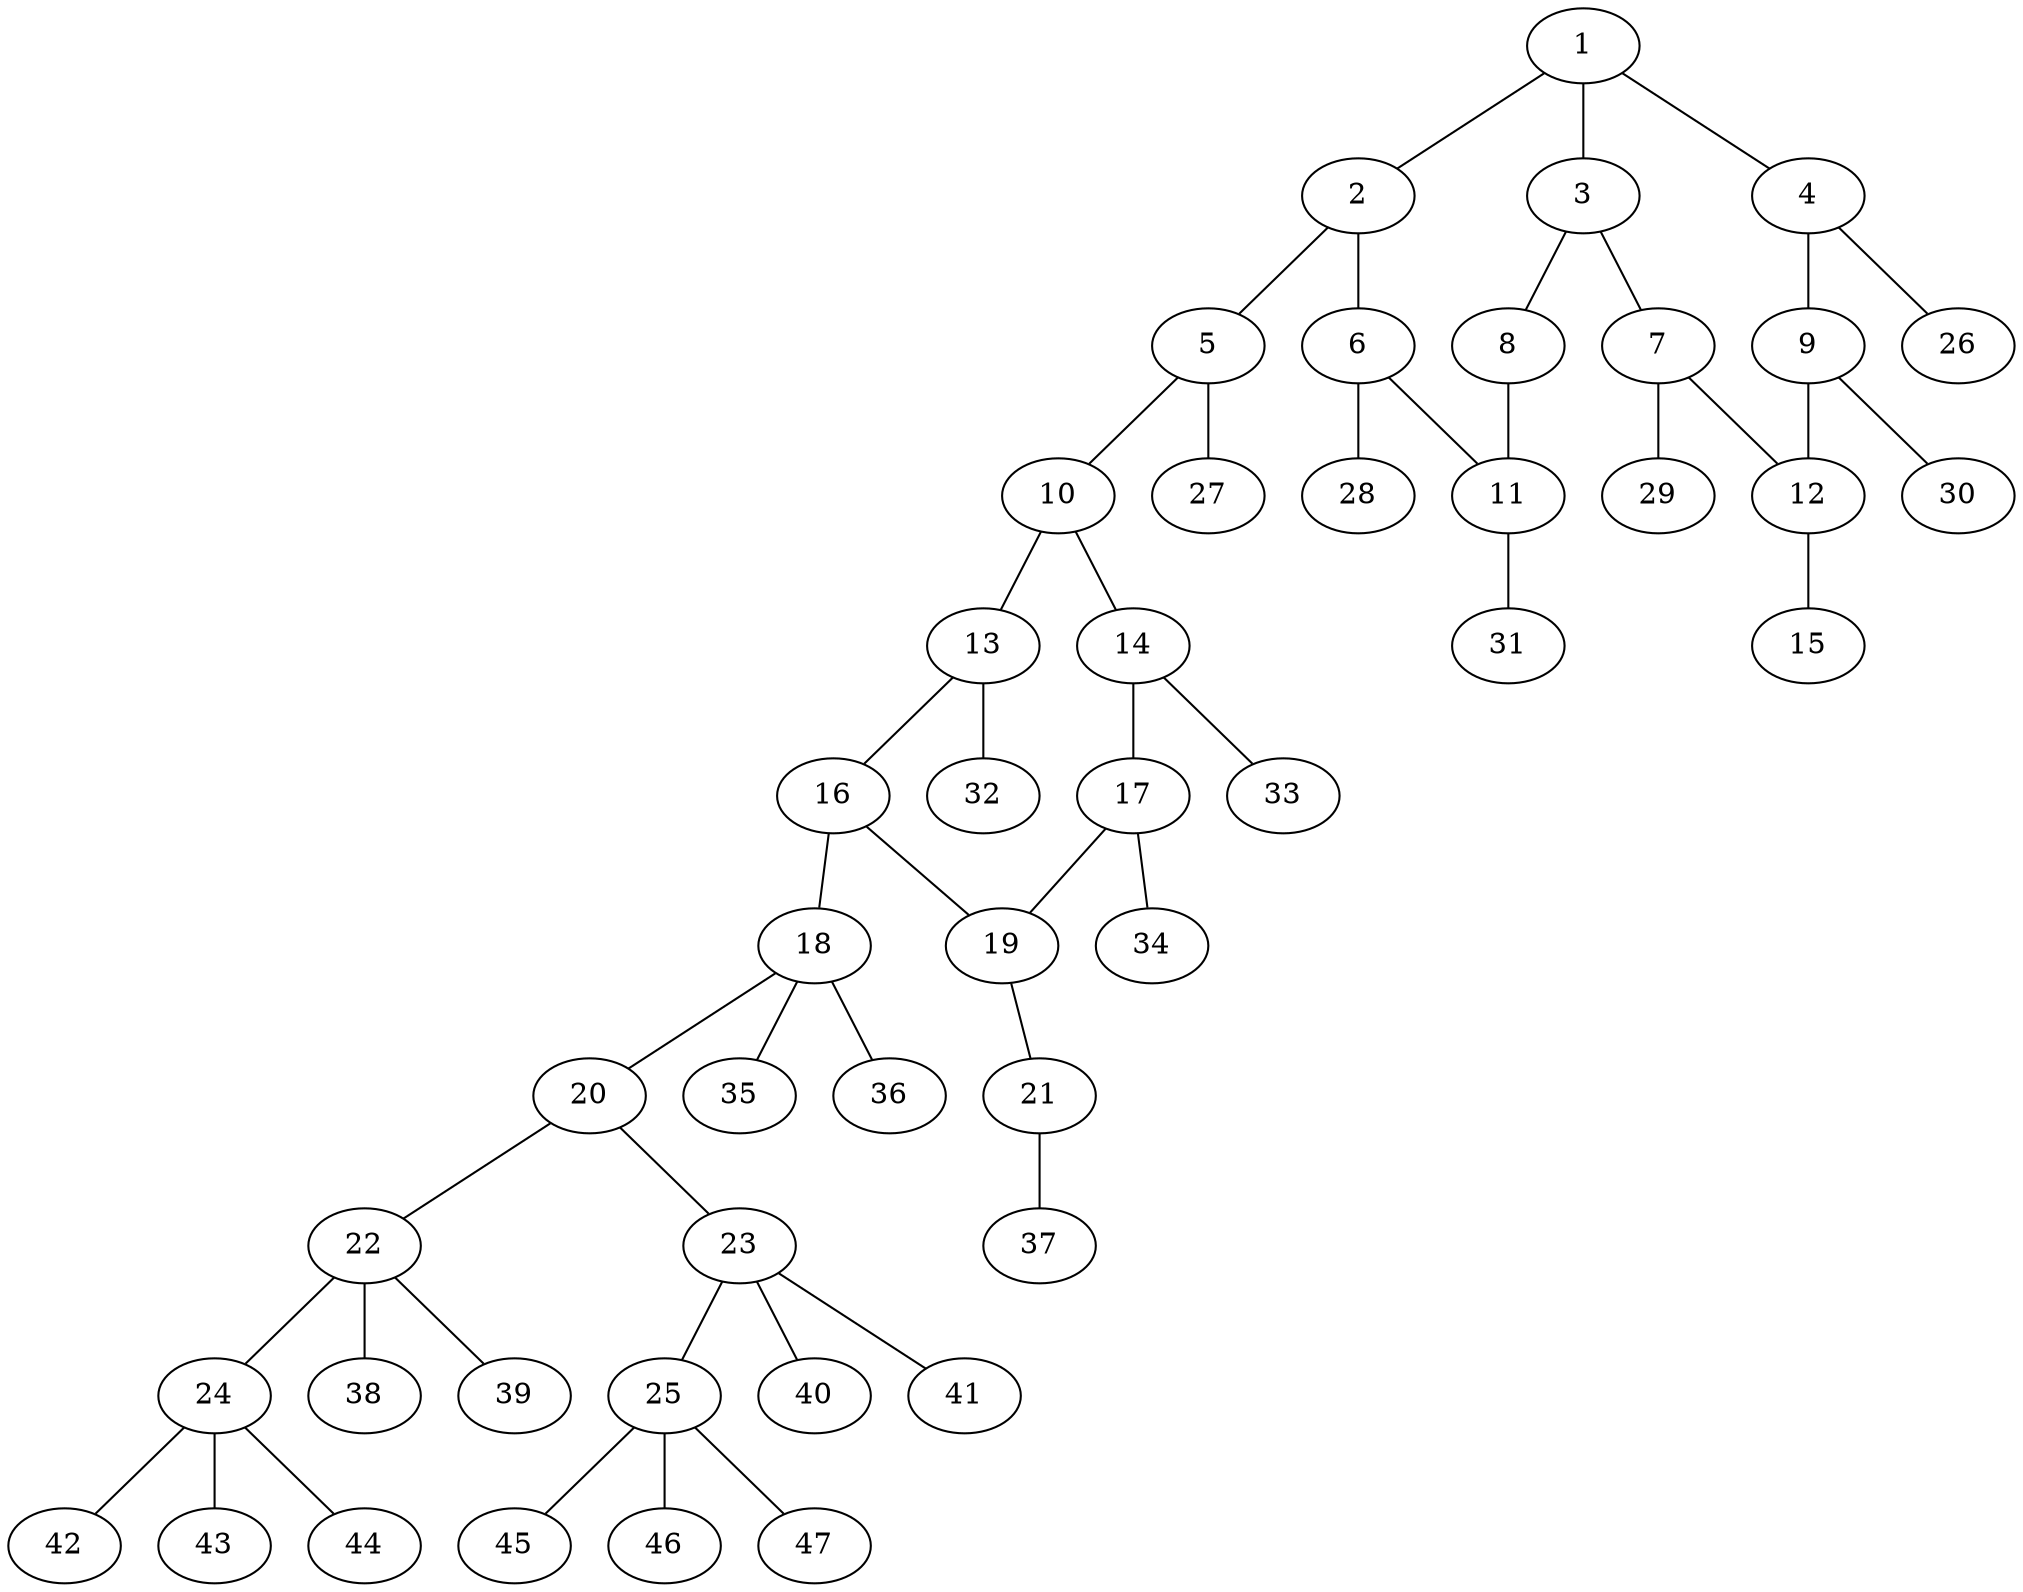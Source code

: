 graph molecule_3822 {
	1	 [chem=C];
	2	 [chem=C];
	1 -- 2	 [valence=1];
	3	 [chem=C];
	1 -- 3	 [valence=2];
	4	 [chem=C];
	1 -- 4	 [valence=1];
	5	 [chem=N];
	2 -- 5	 [valence=1];
	6	 [chem=C];
	2 -- 6	 [valence=2];
	7	 [chem=C];
	3 -- 7	 [valence=1];
	8	 [chem=N];
	3 -- 8	 [valence=1];
	9	 [chem=C];
	4 -- 9	 [valence=2];
	26	 [chem=H];
	4 -- 26	 [valence=1];
	10	 [chem=C];
	5 -- 10	 [valence=1];
	27	 [chem=H];
	5 -- 27	 [valence=1];
	11	 [chem=C];
	6 -- 11	 [valence=1];
	28	 [chem=H];
	6 -- 28	 [valence=1];
	12	 [chem=C];
	7 -- 12	 [valence=2];
	29	 [chem=H];
	7 -- 29	 [valence=1];
	8 -- 11	 [valence=2];
	9 -- 12	 [valence=1];
	30	 [chem=H];
	9 -- 30	 [valence=1];
	13	 [chem=C];
	10 -- 13	 [valence=1];
	14	 [chem=C];
	10 -- 14	 [valence=2];
	31	 [chem=H];
	11 -- 31	 [valence=1];
	15	 [chem=Cl];
	12 -- 15	 [valence=1];
	16	 [chem=C];
	13 -- 16	 [valence=2];
	32	 [chem=H];
	13 -- 32	 [valence=1];
	17	 [chem=C];
	14 -- 17	 [valence=1];
	33	 [chem=H];
	14 -- 33	 [valence=1];
	18	 [chem=C];
	16 -- 18	 [valence=1];
	19	 [chem=C];
	16 -- 19	 [valence=1];
	17 -- 19	 [valence=2];
	34	 [chem=H];
	17 -- 34	 [valence=1];
	20	 [chem=N];
	18 -- 20	 [valence=1];
	35	 [chem=H];
	18 -- 35	 [valence=1];
	36	 [chem=H];
	18 -- 36	 [valence=1];
	21	 [chem=O];
	19 -- 21	 [valence=1];
	22	 [chem=C];
	20 -- 22	 [valence=1];
	23	 [chem=C];
	20 -- 23	 [valence=1];
	37	 [chem=H];
	21 -- 37	 [valence=1];
	24	 [chem=C];
	22 -- 24	 [valence=1];
	38	 [chem=H];
	22 -- 38	 [valence=1];
	39	 [chem=H];
	22 -- 39	 [valence=1];
	25	 [chem=C];
	23 -- 25	 [valence=1];
	40	 [chem=H];
	23 -- 40	 [valence=1];
	41	 [chem=H];
	23 -- 41	 [valence=1];
	42	 [chem=H];
	24 -- 42	 [valence=1];
	43	 [chem=H];
	24 -- 43	 [valence=1];
	44	 [chem=H];
	24 -- 44	 [valence=1];
	45	 [chem=H];
	25 -- 45	 [valence=1];
	46	 [chem=H];
	25 -- 46	 [valence=1];
	47	 [chem=H];
	25 -- 47	 [valence=1];
}
